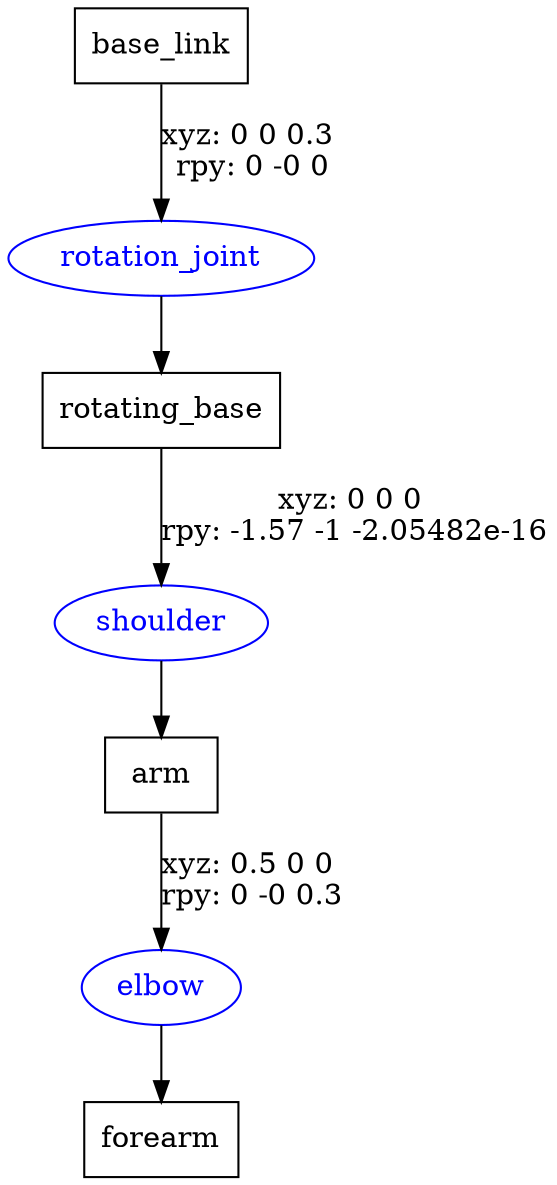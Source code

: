 digraph G {
node [shape=box];
"base_link" [label="base_link"];
"rotating_base" [label="rotating_base"];
"arm" [label="arm"];
"forearm" [label="forearm"];
node [shape=ellipse, color=blue, fontcolor=blue];
"base_link" -> "rotation_joint" [label="xyz: 0 0 0.3 \nrpy: 0 -0 0"]
"rotation_joint" -> "rotating_base"
"rotating_base" -> "shoulder" [label="xyz: 0 0 0 \nrpy: -1.57 -1 -2.05482e-16"]
"shoulder" -> "arm"
"arm" -> "elbow" [label="xyz: 0.5 0 0 \nrpy: 0 -0 0.3"]
"elbow" -> "forearm"
}
